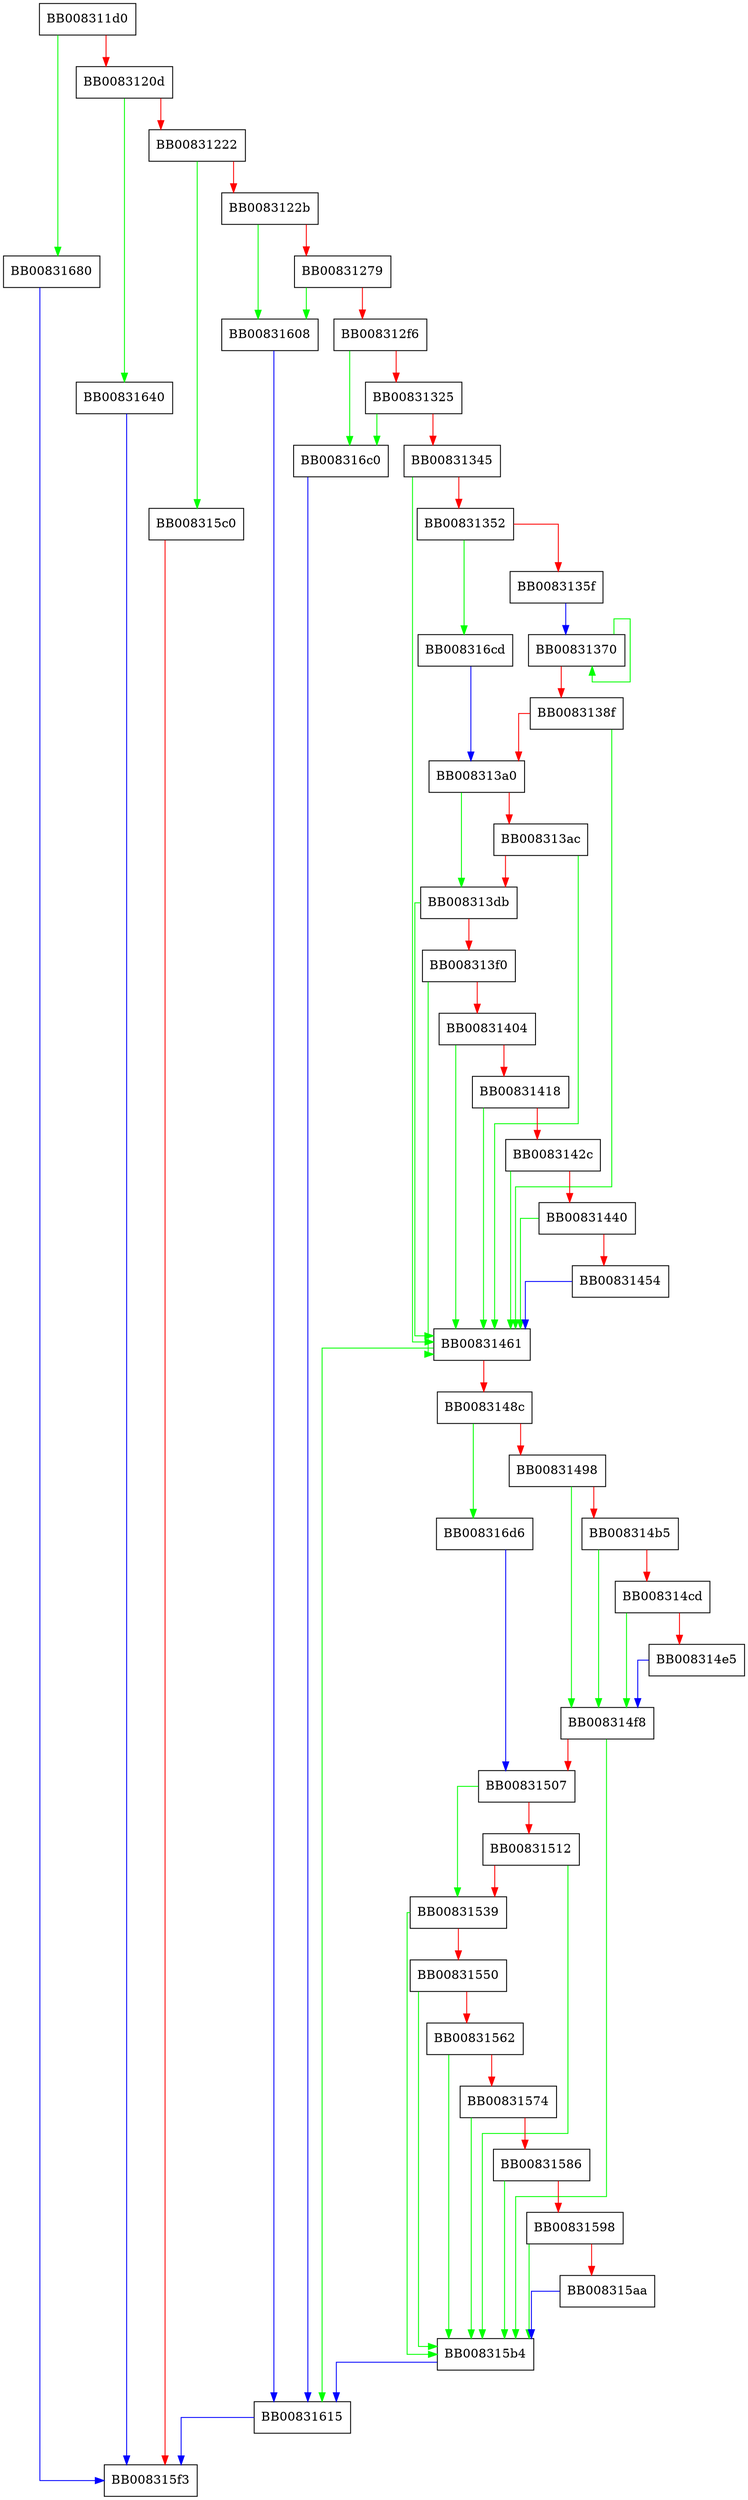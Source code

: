 digraph RSA_padding_add_PKCS1_OAEP {
  node [shape="box"];
  graph [splines=ortho];
  BB008311d0 -> BB00831680 [color="green"];
  BB008311d0 -> BB0083120d [color="red"];
  BB0083120d -> BB00831640 [color="green"];
  BB0083120d -> BB00831222 [color="red"];
  BB00831222 -> BB008315c0 [color="green"];
  BB00831222 -> BB0083122b [color="red"];
  BB0083122b -> BB00831608 [color="green"];
  BB0083122b -> BB00831279 [color="red"];
  BB00831279 -> BB00831608 [color="green"];
  BB00831279 -> BB008312f6 [color="red"];
  BB008312f6 -> BB008316c0 [color="green"];
  BB008312f6 -> BB00831325 [color="red"];
  BB00831325 -> BB008316c0 [color="green"];
  BB00831325 -> BB00831345 [color="red"];
  BB00831345 -> BB00831461 [color="green"];
  BB00831345 -> BB00831352 [color="red"];
  BB00831352 -> BB008316cd [color="green"];
  BB00831352 -> BB0083135f [color="red"];
  BB0083135f -> BB00831370 [color="blue"];
  BB00831370 -> BB00831370 [color="green"];
  BB00831370 -> BB0083138f [color="red"];
  BB0083138f -> BB00831461 [color="green"];
  BB0083138f -> BB008313a0 [color="red"];
  BB008313a0 -> BB008313db [color="green"];
  BB008313a0 -> BB008313ac [color="red"];
  BB008313ac -> BB00831461 [color="green"];
  BB008313ac -> BB008313db [color="red"];
  BB008313db -> BB00831461 [color="green"];
  BB008313db -> BB008313f0 [color="red"];
  BB008313f0 -> BB00831461 [color="green"];
  BB008313f0 -> BB00831404 [color="red"];
  BB00831404 -> BB00831461 [color="green"];
  BB00831404 -> BB00831418 [color="red"];
  BB00831418 -> BB00831461 [color="green"];
  BB00831418 -> BB0083142c [color="red"];
  BB0083142c -> BB00831461 [color="green"];
  BB0083142c -> BB00831440 [color="red"];
  BB00831440 -> BB00831461 [color="green"];
  BB00831440 -> BB00831454 [color="red"];
  BB00831454 -> BB00831461 [color="blue"];
  BB00831461 -> BB00831615 [color="green"];
  BB00831461 -> BB0083148c [color="red"];
  BB0083148c -> BB008316d6 [color="green"];
  BB0083148c -> BB00831498 [color="red"];
  BB00831498 -> BB008314f8 [color="green"];
  BB00831498 -> BB008314b5 [color="red"];
  BB008314b5 -> BB008314f8 [color="green"];
  BB008314b5 -> BB008314cd [color="red"];
  BB008314cd -> BB008314f8 [color="green"];
  BB008314cd -> BB008314e5 [color="red"];
  BB008314e5 -> BB008314f8 [color="blue"];
  BB008314f8 -> BB008315b4 [color="green"];
  BB008314f8 -> BB00831507 [color="red"];
  BB00831507 -> BB00831539 [color="green"];
  BB00831507 -> BB00831512 [color="red"];
  BB00831512 -> BB008315b4 [color="green"];
  BB00831512 -> BB00831539 [color="red"];
  BB00831539 -> BB008315b4 [color="green"];
  BB00831539 -> BB00831550 [color="red"];
  BB00831550 -> BB008315b4 [color="green"];
  BB00831550 -> BB00831562 [color="red"];
  BB00831562 -> BB008315b4 [color="green"];
  BB00831562 -> BB00831574 [color="red"];
  BB00831574 -> BB008315b4 [color="green"];
  BB00831574 -> BB00831586 [color="red"];
  BB00831586 -> BB008315b4 [color="green"];
  BB00831586 -> BB00831598 [color="red"];
  BB00831598 -> BB008315b4 [color="green"];
  BB00831598 -> BB008315aa [color="red"];
  BB008315aa -> BB008315b4 [color="blue"];
  BB008315b4 -> BB00831615 [color="blue"];
  BB008315c0 -> BB008315f3 [color="red"];
  BB00831608 -> BB00831615 [color="blue"];
  BB00831615 -> BB008315f3 [color="blue"];
  BB00831640 -> BB008315f3 [color="blue"];
  BB00831680 -> BB008315f3 [color="blue"];
  BB008316c0 -> BB00831615 [color="blue"];
  BB008316cd -> BB008313a0 [color="blue"];
  BB008316d6 -> BB00831507 [color="blue"];
}